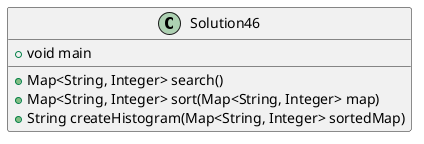 @startuml
'https://plantuml.com/sequence-diagram

class Solution46
{
    + void main
    + Map<String, Integer> search()
    + Map<String, Integer> sort(Map<String, Integer> map)
    + String createHistogram(Map<String, Integer> sortedMap)
}
@enduml